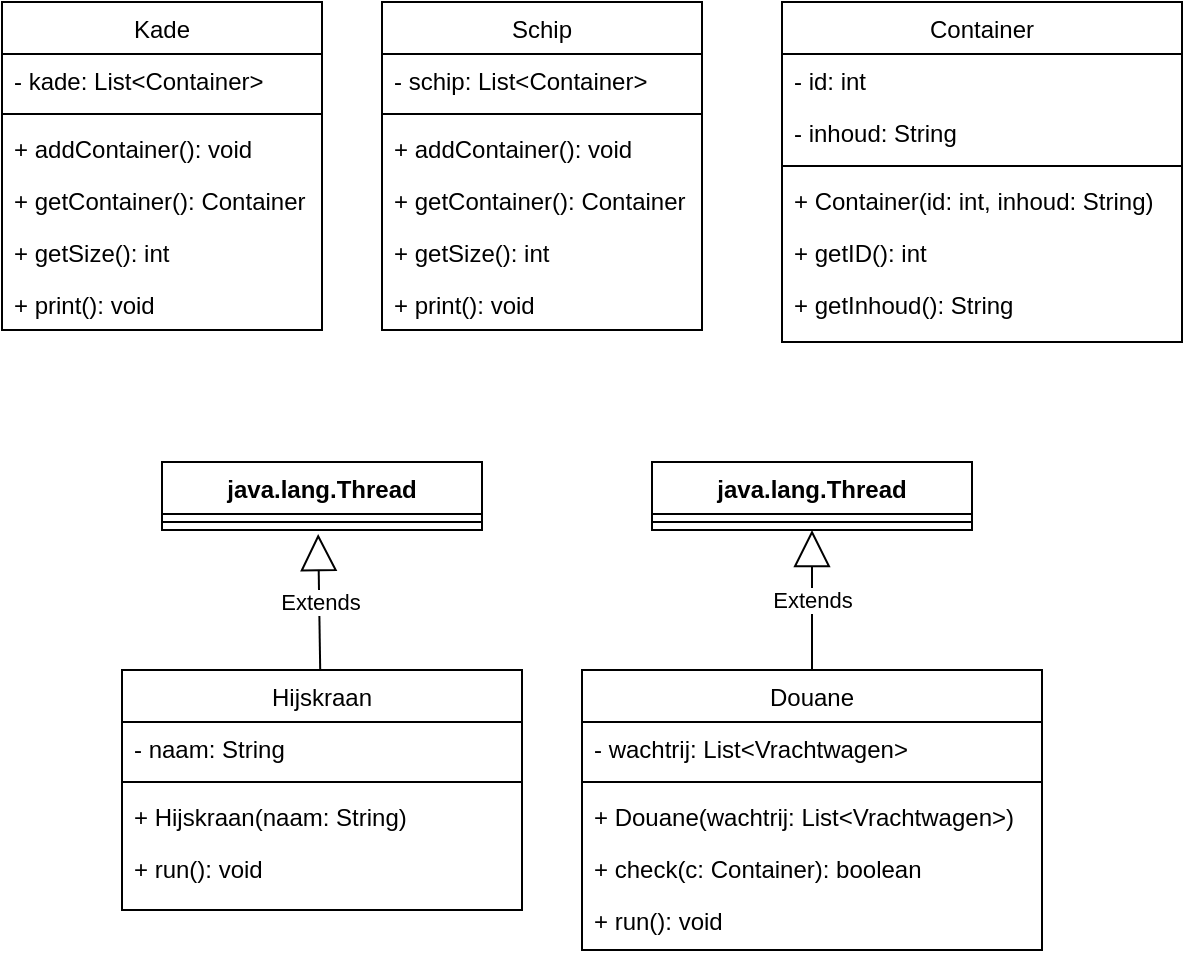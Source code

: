 <mxfile version="24.3.1" type="device">
  <diagram id="C5RBs43oDa-KdzZeNtuy" name="Page-1">
    <mxGraphModel dx="792" dy="1105" grid="1" gridSize="10" guides="1" tooltips="1" connect="1" arrows="1" fold="1" page="1" pageScale="1" pageWidth="827" pageHeight="1169" math="0" shadow="0">
      <root>
        <mxCell id="WIyWlLk6GJQsqaUBKTNV-0" />
        <mxCell id="WIyWlLk6GJQsqaUBKTNV-1" parent="WIyWlLk6GJQsqaUBKTNV-0" />
        <mxCell id="zkfFHV4jXpPFQw0GAbJ--0" value="Kade" style="swimlane;fontStyle=0;align=center;verticalAlign=top;childLayout=stackLayout;horizontal=1;startSize=26;horizontalStack=0;resizeParent=1;resizeLast=0;collapsible=1;marginBottom=0;rounded=0;shadow=0;strokeWidth=1;" parent="WIyWlLk6GJQsqaUBKTNV-1" vertex="1">
          <mxGeometry x="100" y="190" width="160" height="164" as="geometry">
            <mxRectangle x="230" y="140" width="160" height="26" as="alternateBounds" />
          </mxGeometry>
        </mxCell>
        <mxCell id="zkfFHV4jXpPFQw0GAbJ--1" value="- kade: List&lt;Container&gt;" style="text;align=left;verticalAlign=top;spacingLeft=4;spacingRight=4;overflow=hidden;rotatable=0;points=[[0,0.5],[1,0.5]];portConstraint=eastwest;" parent="zkfFHV4jXpPFQw0GAbJ--0" vertex="1">
          <mxGeometry y="26" width="160" height="26" as="geometry" />
        </mxCell>
        <mxCell id="zkfFHV4jXpPFQw0GAbJ--4" value="" style="line;html=1;strokeWidth=1;align=left;verticalAlign=middle;spacingTop=-1;spacingLeft=3;spacingRight=3;rotatable=0;labelPosition=right;points=[];portConstraint=eastwest;" parent="zkfFHV4jXpPFQw0GAbJ--0" vertex="1">
          <mxGeometry y="52" width="160" height="8" as="geometry" />
        </mxCell>
        <mxCell id="lNR4gAfMap-RpijrQRer-1" value="+ addContainer(): void" style="text;align=left;verticalAlign=top;spacingLeft=4;spacingRight=4;overflow=hidden;rotatable=0;points=[[0,0.5],[1,0.5]];portConstraint=eastwest;" vertex="1" parent="zkfFHV4jXpPFQw0GAbJ--0">
          <mxGeometry y="60" width="160" height="26" as="geometry" />
        </mxCell>
        <mxCell id="zkfFHV4jXpPFQw0GAbJ--5" value="+ getContainer(): Container" style="text;align=left;verticalAlign=top;spacingLeft=4;spacingRight=4;overflow=hidden;rotatable=0;points=[[0,0.5],[1,0.5]];portConstraint=eastwest;" parent="zkfFHV4jXpPFQw0GAbJ--0" vertex="1">
          <mxGeometry y="86" width="160" height="26" as="geometry" />
        </mxCell>
        <mxCell id="lNR4gAfMap-RpijrQRer-0" value="+ getSize(): int&#xa;" style="text;align=left;verticalAlign=top;spacingLeft=4;spacingRight=4;overflow=hidden;rotatable=0;points=[[0,0.5],[1,0.5]];portConstraint=eastwest;" vertex="1" parent="zkfFHV4jXpPFQw0GAbJ--0">
          <mxGeometry y="112" width="160" height="26" as="geometry" />
        </mxCell>
        <mxCell id="lNR4gAfMap-RpijrQRer-2" value="+ print(): void&#xa;" style="text;align=left;verticalAlign=top;spacingLeft=4;spacingRight=4;overflow=hidden;rotatable=0;points=[[0,0.5],[1,0.5]];portConstraint=eastwest;" vertex="1" parent="zkfFHV4jXpPFQw0GAbJ--0">
          <mxGeometry y="138" width="160" height="26" as="geometry" />
        </mxCell>
        <mxCell id="lNR4gAfMap-RpijrQRer-3" value="Schip" style="swimlane;fontStyle=0;align=center;verticalAlign=top;childLayout=stackLayout;horizontal=1;startSize=26;horizontalStack=0;resizeParent=1;resizeLast=0;collapsible=1;marginBottom=0;rounded=0;shadow=0;strokeWidth=1;" vertex="1" parent="WIyWlLk6GJQsqaUBKTNV-1">
          <mxGeometry x="290" y="190" width="160" height="164" as="geometry">
            <mxRectangle x="230" y="140" width="160" height="26" as="alternateBounds" />
          </mxGeometry>
        </mxCell>
        <mxCell id="lNR4gAfMap-RpijrQRer-4" value="- schip: List&lt;Container&gt;" style="text;align=left;verticalAlign=top;spacingLeft=4;spacingRight=4;overflow=hidden;rotatable=0;points=[[0,0.5],[1,0.5]];portConstraint=eastwest;" vertex="1" parent="lNR4gAfMap-RpijrQRer-3">
          <mxGeometry y="26" width="160" height="26" as="geometry" />
        </mxCell>
        <mxCell id="lNR4gAfMap-RpijrQRer-5" value="" style="line;html=1;strokeWidth=1;align=left;verticalAlign=middle;spacingTop=-1;spacingLeft=3;spacingRight=3;rotatable=0;labelPosition=right;points=[];portConstraint=eastwest;" vertex="1" parent="lNR4gAfMap-RpijrQRer-3">
          <mxGeometry y="52" width="160" height="8" as="geometry" />
        </mxCell>
        <mxCell id="lNR4gAfMap-RpijrQRer-6" value="+ addContainer(): void" style="text;align=left;verticalAlign=top;spacingLeft=4;spacingRight=4;overflow=hidden;rotatable=0;points=[[0,0.5],[1,0.5]];portConstraint=eastwest;" vertex="1" parent="lNR4gAfMap-RpijrQRer-3">
          <mxGeometry y="60" width="160" height="26" as="geometry" />
        </mxCell>
        <mxCell id="lNR4gAfMap-RpijrQRer-7" value="+ getContainer(): Container" style="text;align=left;verticalAlign=top;spacingLeft=4;spacingRight=4;overflow=hidden;rotatable=0;points=[[0,0.5],[1,0.5]];portConstraint=eastwest;" vertex="1" parent="lNR4gAfMap-RpijrQRer-3">
          <mxGeometry y="86" width="160" height="26" as="geometry" />
        </mxCell>
        <mxCell id="lNR4gAfMap-RpijrQRer-8" value="+ getSize(): int&#xa;" style="text;align=left;verticalAlign=top;spacingLeft=4;spacingRight=4;overflow=hidden;rotatable=0;points=[[0,0.5],[1,0.5]];portConstraint=eastwest;" vertex="1" parent="lNR4gAfMap-RpijrQRer-3">
          <mxGeometry y="112" width="160" height="26" as="geometry" />
        </mxCell>
        <mxCell id="lNR4gAfMap-RpijrQRer-9" value="+ print(): void&#xa;" style="text;align=left;verticalAlign=top;spacingLeft=4;spacingRight=4;overflow=hidden;rotatable=0;points=[[0,0.5],[1,0.5]];portConstraint=eastwest;" vertex="1" parent="lNR4gAfMap-RpijrQRer-3">
          <mxGeometry y="138" width="160" height="26" as="geometry" />
        </mxCell>
        <mxCell id="lNR4gAfMap-RpijrQRer-10" value="Container" style="swimlane;fontStyle=0;align=center;verticalAlign=top;childLayout=stackLayout;horizontal=1;startSize=26;horizontalStack=0;resizeParent=1;resizeLast=0;collapsible=1;marginBottom=0;rounded=0;shadow=0;strokeWidth=1;" vertex="1" parent="WIyWlLk6GJQsqaUBKTNV-1">
          <mxGeometry x="490" y="190" width="200" height="170" as="geometry">
            <mxRectangle x="230" y="140" width="160" height="26" as="alternateBounds" />
          </mxGeometry>
        </mxCell>
        <mxCell id="lNR4gAfMap-RpijrQRer-11" value="- id: int&#xa;" style="text;align=left;verticalAlign=top;spacingLeft=4;spacingRight=4;overflow=hidden;rotatable=0;points=[[0,0.5],[1,0.5]];portConstraint=eastwest;" vertex="1" parent="lNR4gAfMap-RpijrQRer-10">
          <mxGeometry y="26" width="200" height="26" as="geometry" />
        </mxCell>
        <mxCell id="lNR4gAfMap-RpijrQRer-17" value="- inhoud: String" style="text;align=left;verticalAlign=top;spacingLeft=4;spacingRight=4;overflow=hidden;rotatable=0;points=[[0,0.5],[1,0.5]];portConstraint=eastwest;" vertex="1" parent="lNR4gAfMap-RpijrQRer-10">
          <mxGeometry y="52" width="200" height="26" as="geometry" />
        </mxCell>
        <mxCell id="lNR4gAfMap-RpijrQRer-12" value="" style="line;html=1;strokeWidth=1;align=left;verticalAlign=middle;spacingTop=-1;spacingLeft=3;spacingRight=3;rotatable=0;labelPosition=right;points=[];portConstraint=eastwest;" vertex="1" parent="lNR4gAfMap-RpijrQRer-10">
          <mxGeometry y="78" width="200" height="8" as="geometry" />
        </mxCell>
        <mxCell id="lNR4gAfMap-RpijrQRer-13" value="+ Container(id: int, inhoud: String)" style="text;align=left;verticalAlign=top;spacingLeft=4;spacingRight=4;overflow=hidden;rotatable=0;points=[[0,0.5],[1,0.5]];portConstraint=eastwest;" vertex="1" parent="lNR4gAfMap-RpijrQRer-10">
          <mxGeometry y="86" width="200" height="26" as="geometry" />
        </mxCell>
        <mxCell id="lNR4gAfMap-RpijrQRer-15" value="+ getID(): int&#xa;" style="text;align=left;verticalAlign=top;spacingLeft=4;spacingRight=4;overflow=hidden;rotatable=0;points=[[0,0.5],[1,0.5]];portConstraint=eastwest;" vertex="1" parent="lNR4gAfMap-RpijrQRer-10">
          <mxGeometry y="112" width="200" height="26" as="geometry" />
        </mxCell>
        <mxCell id="lNR4gAfMap-RpijrQRer-16" value="+ getInhoud(): String&#xa;" style="text;align=left;verticalAlign=top;spacingLeft=4;spacingRight=4;overflow=hidden;rotatable=0;points=[[0,0.5],[1,0.5]];portConstraint=eastwest;" vertex="1" parent="lNR4gAfMap-RpijrQRer-10">
          <mxGeometry y="138" width="200" height="26" as="geometry" />
        </mxCell>
        <mxCell id="lNR4gAfMap-RpijrQRer-18" value="Hijskraan" style="swimlane;fontStyle=0;align=center;verticalAlign=top;childLayout=stackLayout;horizontal=1;startSize=26;horizontalStack=0;resizeParent=1;resizeLast=0;collapsible=1;marginBottom=0;rounded=0;shadow=0;strokeWidth=1;" vertex="1" parent="WIyWlLk6GJQsqaUBKTNV-1">
          <mxGeometry x="160" y="524" width="200" height="120" as="geometry">
            <mxRectangle x="230" y="140" width="160" height="26" as="alternateBounds" />
          </mxGeometry>
        </mxCell>
        <mxCell id="lNR4gAfMap-RpijrQRer-20" value="- naam: String" style="text;align=left;verticalAlign=top;spacingLeft=4;spacingRight=4;overflow=hidden;rotatable=0;points=[[0,0.5],[1,0.5]];portConstraint=eastwest;" vertex="1" parent="lNR4gAfMap-RpijrQRer-18">
          <mxGeometry y="26" width="200" height="26" as="geometry" />
        </mxCell>
        <mxCell id="lNR4gAfMap-RpijrQRer-21" value="" style="line;html=1;strokeWidth=1;align=left;verticalAlign=middle;spacingTop=-1;spacingLeft=3;spacingRight=3;rotatable=0;labelPosition=right;points=[];portConstraint=eastwest;" vertex="1" parent="lNR4gAfMap-RpijrQRer-18">
          <mxGeometry y="52" width="200" height="8" as="geometry" />
        </mxCell>
        <mxCell id="lNR4gAfMap-RpijrQRer-22" value="+ Hijskraan(naam: String)" style="text;align=left;verticalAlign=top;spacingLeft=4;spacingRight=4;overflow=hidden;rotatable=0;points=[[0,0.5],[1,0.5]];portConstraint=eastwest;" vertex="1" parent="lNR4gAfMap-RpijrQRer-18">
          <mxGeometry y="60" width="200" height="26" as="geometry" />
        </mxCell>
        <mxCell id="lNR4gAfMap-RpijrQRer-23" value="+ run(): void&#xa;" style="text;align=left;verticalAlign=top;spacingLeft=4;spacingRight=4;overflow=hidden;rotatable=0;points=[[0,0.5],[1,0.5]];portConstraint=eastwest;" vertex="1" parent="lNR4gAfMap-RpijrQRer-18">
          <mxGeometry y="86" width="200" height="26" as="geometry" />
        </mxCell>
        <mxCell id="lNR4gAfMap-RpijrQRer-28" value="Extends" style="endArrow=block;endSize=16;endFill=0;html=1;rounded=0;entryX=0.488;entryY=1.25;entryDx=0;entryDy=0;entryPerimeter=0;" edge="1" parent="WIyWlLk6GJQsqaUBKTNV-1" source="lNR4gAfMap-RpijrQRer-18" target="lNR4gAfMap-RpijrQRer-31">
          <mxGeometry width="160" relative="1" as="geometry">
            <mxPoint x="259.5" y="524" as="sourcePoint" />
            <mxPoint x="260" y="434" as="targetPoint" />
          </mxGeometry>
        </mxCell>
        <mxCell id="lNR4gAfMap-RpijrQRer-29" value="java.lang.Thread" style="swimlane;fontStyle=1;align=center;verticalAlign=top;childLayout=stackLayout;horizontal=1;startSize=26;horizontalStack=0;resizeParent=1;resizeParentMax=0;resizeLast=0;collapsible=1;marginBottom=0;whiteSpace=wrap;html=1;" vertex="1" parent="WIyWlLk6GJQsqaUBKTNV-1">
          <mxGeometry x="180" y="420" width="160" height="34" as="geometry" />
        </mxCell>
        <mxCell id="lNR4gAfMap-RpijrQRer-31" value="" style="line;strokeWidth=1;fillColor=none;align=left;verticalAlign=middle;spacingTop=-1;spacingLeft=3;spacingRight=3;rotatable=0;labelPosition=right;points=[];portConstraint=eastwest;strokeColor=inherit;" vertex="1" parent="lNR4gAfMap-RpijrQRer-29">
          <mxGeometry y="26" width="160" height="8" as="geometry" />
        </mxCell>
        <mxCell id="lNR4gAfMap-RpijrQRer-33" value="Douane" style="swimlane;fontStyle=0;align=center;verticalAlign=top;childLayout=stackLayout;horizontal=1;startSize=26;horizontalStack=0;resizeParent=1;resizeLast=0;collapsible=1;marginBottom=0;rounded=0;shadow=0;strokeWidth=1;" vertex="1" parent="WIyWlLk6GJQsqaUBKTNV-1">
          <mxGeometry x="390" y="524" width="230" height="140" as="geometry">
            <mxRectangle x="230" y="140" width="160" height="26" as="alternateBounds" />
          </mxGeometry>
        </mxCell>
        <mxCell id="lNR4gAfMap-RpijrQRer-34" value="- wachtrij: List&lt;Vrachtwagen&gt;&#xa;" style="text;align=left;verticalAlign=top;spacingLeft=4;spacingRight=4;overflow=hidden;rotatable=0;points=[[0,0.5],[1,0.5]];portConstraint=eastwest;" vertex="1" parent="lNR4gAfMap-RpijrQRer-33">
          <mxGeometry y="26" width="230" height="26" as="geometry" />
        </mxCell>
        <mxCell id="lNR4gAfMap-RpijrQRer-36" value="" style="line;html=1;strokeWidth=1;align=left;verticalAlign=middle;spacingTop=-1;spacingLeft=3;spacingRight=3;rotatable=0;labelPosition=right;points=[];portConstraint=eastwest;" vertex="1" parent="lNR4gAfMap-RpijrQRer-33">
          <mxGeometry y="52" width="230" height="8" as="geometry" />
        </mxCell>
        <mxCell id="lNR4gAfMap-RpijrQRer-37" value="+ Douane(wachtrij: List&lt;Vrachtwagen&gt;)" style="text;align=left;verticalAlign=top;spacingLeft=4;spacingRight=4;overflow=hidden;rotatable=0;points=[[0,0.5],[1,0.5]];portConstraint=eastwest;" vertex="1" parent="lNR4gAfMap-RpijrQRer-33">
          <mxGeometry y="60" width="230" height="26" as="geometry" />
        </mxCell>
        <mxCell id="lNR4gAfMap-RpijrQRer-38" value="+ check(c: Container): boolean&#xa;" style="text;align=left;verticalAlign=top;spacingLeft=4;spacingRight=4;overflow=hidden;rotatable=0;points=[[0,0.5],[1,0.5]];portConstraint=eastwest;" vertex="1" parent="lNR4gAfMap-RpijrQRer-33">
          <mxGeometry y="86" width="230" height="26" as="geometry" />
        </mxCell>
        <mxCell id="lNR4gAfMap-RpijrQRer-39" value="+ run(): void&#xa;" style="text;align=left;verticalAlign=top;spacingLeft=4;spacingRight=4;overflow=hidden;rotatable=0;points=[[0,0.5],[1,0.5]];portConstraint=eastwest;" vertex="1" parent="lNR4gAfMap-RpijrQRer-33">
          <mxGeometry y="112" width="230" height="26" as="geometry" />
        </mxCell>
        <mxCell id="lNR4gAfMap-RpijrQRer-40" value="java.lang.Thread" style="swimlane;fontStyle=1;align=center;verticalAlign=top;childLayout=stackLayout;horizontal=1;startSize=26;horizontalStack=0;resizeParent=1;resizeParentMax=0;resizeLast=0;collapsible=1;marginBottom=0;whiteSpace=wrap;html=1;" vertex="1" parent="WIyWlLk6GJQsqaUBKTNV-1">
          <mxGeometry x="425" y="420" width="160" height="34" as="geometry" />
        </mxCell>
        <mxCell id="lNR4gAfMap-RpijrQRer-41" value="" style="line;strokeWidth=1;fillColor=none;align=left;verticalAlign=middle;spacingTop=-1;spacingLeft=3;spacingRight=3;rotatable=0;labelPosition=right;points=[];portConstraint=eastwest;strokeColor=inherit;" vertex="1" parent="lNR4gAfMap-RpijrQRer-40">
          <mxGeometry y="26" width="160" height="8" as="geometry" />
        </mxCell>
        <mxCell id="lNR4gAfMap-RpijrQRer-42" value="Extends" style="endArrow=block;endSize=16;endFill=0;html=1;rounded=0;" edge="1" parent="WIyWlLk6GJQsqaUBKTNV-1" source="lNR4gAfMap-RpijrQRer-33" target="lNR4gAfMap-RpijrQRer-40">
          <mxGeometry width="160" relative="1" as="geometry">
            <mxPoint x="505.5" y="522" as="sourcePoint" />
            <mxPoint x="504.5" y="454" as="targetPoint" />
          </mxGeometry>
        </mxCell>
      </root>
    </mxGraphModel>
  </diagram>
</mxfile>

